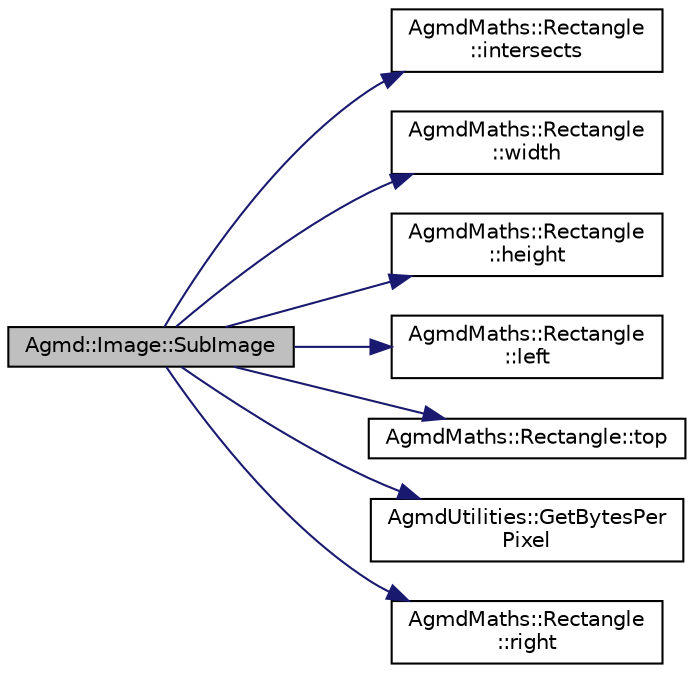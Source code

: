 digraph "Agmd::Image::SubImage"
{
  edge [fontname="Helvetica",fontsize="10",labelfontname="Helvetica",labelfontsize="10"];
  node [fontname="Helvetica",fontsize="10",shape=record];
  rankdir="LR";
  Node1 [label="Agmd::Image::SubImage",height=0.2,width=0.4,color="black", fillcolor="grey75", style="filled" fontcolor="black"];
  Node1 -> Node2 [color="midnightblue",fontsize="10",style="solid",fontname="Helvetica"];
  Node2 [label="AgmdMaths::Rectangle\l::intersects",height=0.2,width=0.4,color="black", fillcolor="white", style="filled",URL="$class_agmd_maths_1_1_rectangle.html#ae80c388222e8fd91f1d9f0d7415897a3"];
  Node1 -> Node3 [color="midnightblue",fontsize="10",style="solid",fontname="Helvetica"];
  Node3 [label="AgmdMaths::Rectangle\l::width",height=0.2,width=0.4,color="black", fillcolor="white", style="filled",URL="$class_agmd_maths_1_1_rectangle.html#af1c815824174137249e8e73d2619a220"];
  Node1 -> Node4 [color="midnightblue",fontsize="10",style="solid",fontname="Helvetica"];
  Node4 [label="AgmdMaths::Rectangle\l::height",height=0.2,width=0.4,color="black", fillcolor="white", style="filled",URL="$class_agmd_maths_1_1_rectangle.html#a9dae0715e9e44bdbd86bc1d952862cd6"];
  Node1 -> Node5 [color="midnightblue",fontsize="10",style="solid",fontname="Helvetica"];
  Node5 [label="AgmdMaths::Rectangle\l::left",height=0.2,width=0.4,color="black", fillcolor="white", style="filled",URL="$class_agmd_maths_1_1_rectangle.html#a5f7011fcba6e867de2b407e8818b7283"];
  Node1 -> Node6 [color="midnightblue",fontsize="10",style="solid",fontname="Helvetica"];
  Node6 [label="AgmdMaths::Rectangle::top",height=0.2,width=0.4,color="black", fillcolor="white", style="filled",URL="$class_agmd_maths_1_1_rectangle.html#a58a5c48cad84de8f8c1babd77f2b1500"];
  Node1 -> Node7 [color="midnightblue",fontsize="10",style="solid",fontname="Helvetica"];
  Node7 [label="AgmdUtilities::GetBytesPer\lPixel",height=0.2,width=0.4,color="black", fillcolor="white", style="filled",URL="$namespace_agmd_utilities.html#a2652f08860fb5eb126af8afd4245b96a"];
  Node1 -> Node8 [color="midnightblue",fontsize="10",style="solid",fontname="Helvetica"];
  Node8 [label="AgmdMaths::Rectangle\l::right",height=0.2,width=0.4,color="black", fillcolor="white", style="filled",URL="$class_agmd_maths_1_1_rectangle.html#a3d13be4ed7660488576b66eace8910fe"];
}
